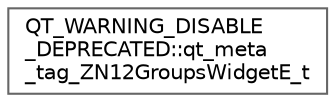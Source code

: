 digraph "Graphical Class Hierarchy"
{
 // LATEX_PDF_SIZE
  bgcolor="transparent";
  edge [fontname=Helvetica,fontsize=10,labelfontname=Helvetica,labelfontsize=10];
  node [fontname=Helvetica,fontsize=10,shape=box,height=0.2,width=0.4];
  rankdir="LR";
  Node0 [id="Node000000",label="QT_WARNING_DISABLE\l_DEPRECATED::qt_meta\l_tag_ZN12GroupsWidgetE_t",height=0.2,width=0.4,color="grey40", fillcolor="white", style="filled",URL="$structQT__WARNING__DISABLE__DEPRECATED_1_1qt__meta__tag__ZN12GroupsWidgetE__t.html",tooltip=" "];
}
